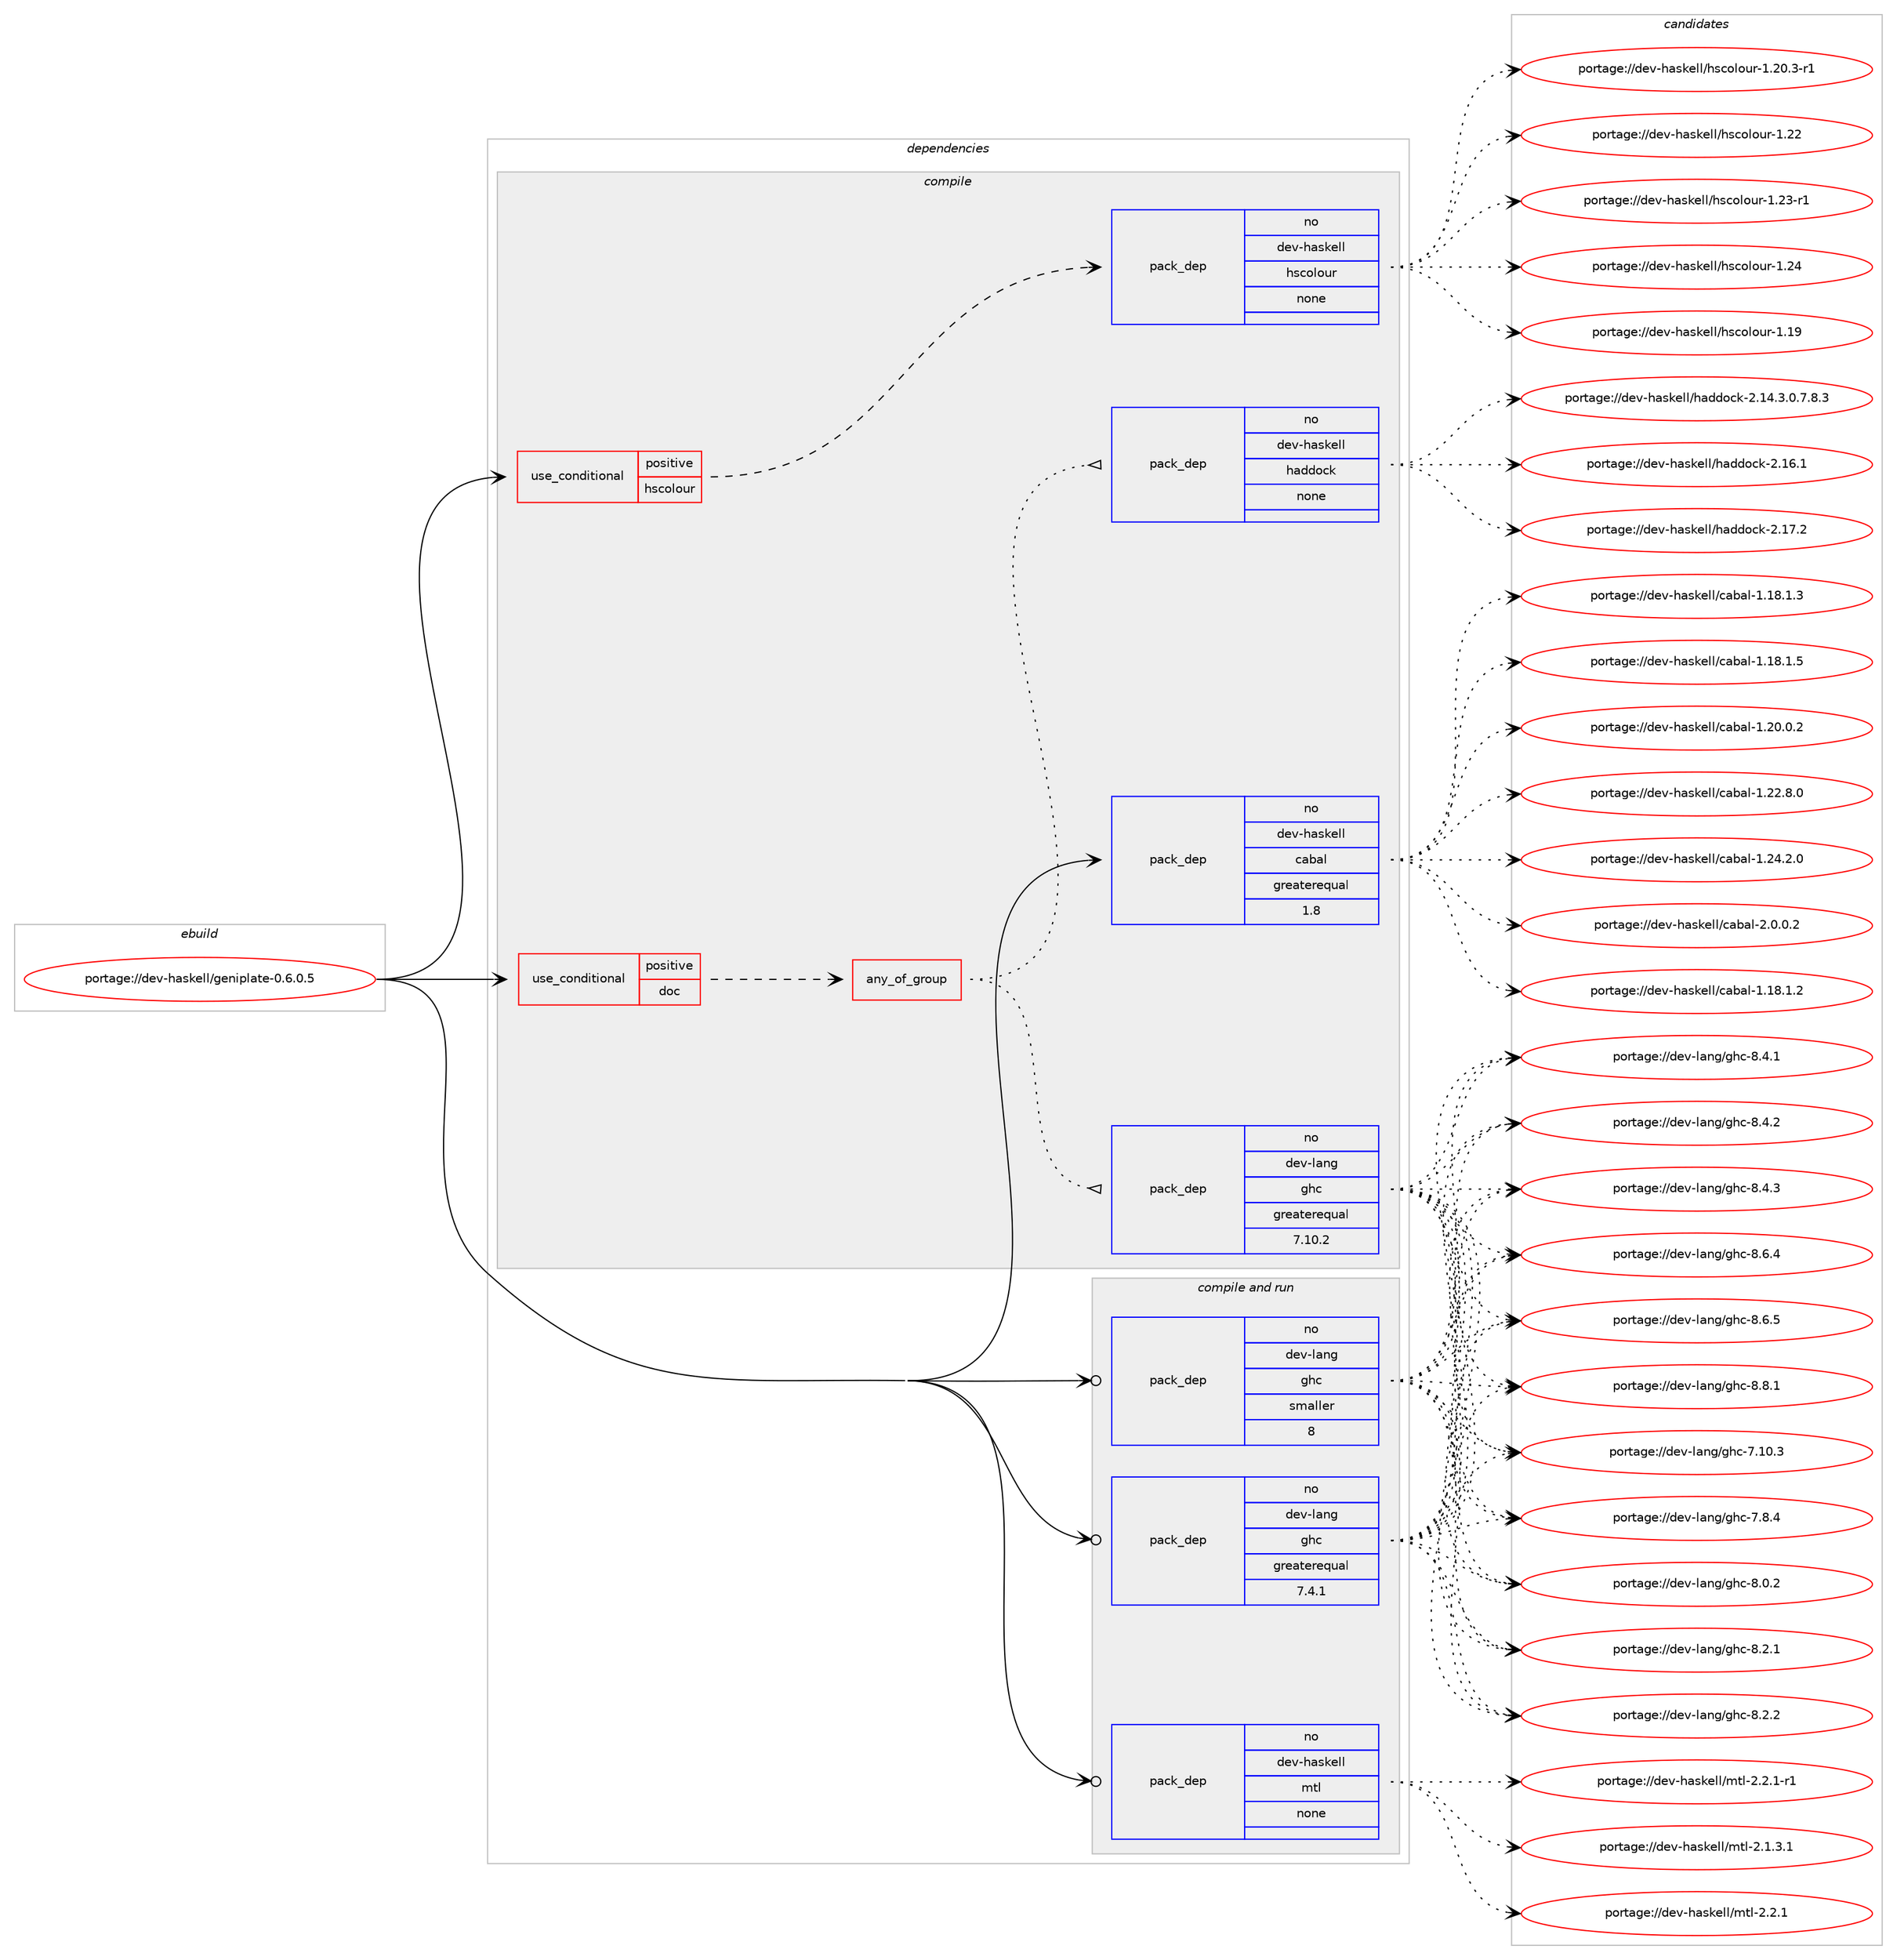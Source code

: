 digraph prolog {

# *************
# Graph options
# *************

newrank=true;
concentrate=true;
compound=true;
graph [rankdir=LR,fontname=Helvetica,fontsize=10,ranksep=1.5];#, ranksep=2.5, nodesep=0.2];
edge  [arrowhead=vee];
node  [fontname=Helvetica,fontsize=10];

# **********
# The ebuild
# **********

subgraph cluster_leftcol {
color=gray;
rank=same;
label=<<i>ebuild</i>>;
id [label="portage://dev-haskell/geniplate-0.6.0.5", color=red, width=4, href="../dev-haskell/geniplate-0.6.0.5.svg"];
}

# ****************
# The dependencies
# ****************

subgraph cluster_midcol {
color=gray;
label=<<i>dependencies</i>>;
subgraph cluster_compile {
fillcolor="#eeeeee";
style=filled;
label=<<i>compile</i>>;
subgraph cond15229 {
dependency68322 [label=<<TABLE BORDER="0" CELLBORDER="1" CELLSPACING="0" CELLPADDING="4"><TR><TD ROWSPAN="3" CELLPADDING="10">use_conditional</TD></TR><TR><TD>positive</TD></TR><TR><TD>doc</TD></TR></TABLE>>, shape=none, color=red];
subgraph any1709 {
dependency68323 [label=<<TABLE BORDER="0" CELLBORDER="1" CELLSPACING="0" CELLPADDING="4"><TR><TD CELLPADDING="10">any_of_group</TD></TR></TABLE>>, shape=none, color=red];subgraph pack51327 {
dependency68324 [label=<<TABLE BORDER="0" CELLBORDER="1" CELLSPACING="0" CELLPADDING="4" WIDTH="220"><TR><TD ROWSPAN="6" CELLPADDING="30">pack_dep</TD></TR><TR><TD WIDTH="110">no</TD></TR><TR><TD>dev-haskell</TD></TR><TR><TD>haddock</TD></TR><TR><TD>none</TD></TR><TR><TD></TD></TR></TABLE>>, shape=none, color=blue];
}
dependency68323:e -> dependency68324:w [weight=20,style="dotted",arrowhead="oinv"];
subgraph pack51328 {
dependency68325 [label=<<TABLE BORDER="0" CELLBORDER="1" CELLSPACING="0" CELLPADDING="4" WIDTH="220"><TR><TD ROWSPAN="6" CELLPADDING="30">pack_dep</TD></TR><TR><TD WIDTH="110">no</TD></TR><TR><TD>dev-lang</TD></TR><TR><TD>ghc</TD></TR><TR><TD>greaterequal</TD></TR><TR><TD>7.10.2</TD></TR></TABLE>>, shape=none, color=blue];
}
dependency68323:e -> dependency68325:w [weight=20,style="dotted",arrowhead="oinv"];
}
dependency68322:e -> dependency68323:w [weight=20,style="dashed",arrowhead="vee"];
}
id:e -> dependency68322:w [weight=20,style="solid",arrowhead="vee"];
subgraph cond15230 {
dependency68326 [label=<<TABLE BORDER="0" CELLBORDER="1" CELLSPACING="0" CELLPADDING="4"><TR><TD ROWSPAN="3" CELLPADDING="10">use_conditional</TD></TR><TR><TD>positive</TD></TR><TR><TD>hscolour</TD></TR></TABLE>>, shape=none, color=red];
subgraph pack51329 {
dependency68327 [label=<<TABLE BORDER="0" CELLBORDER="1" CELLSPACING="0" CELLPADDING="4" WIDTH="220"><TR><TD ROWSPAN="6" CELLPADDING="30">pack_dep</TD></TR><TR><TD WIDTH="110">no</TD></TR><TR><TD>dev-haskell</TD></TR><TR><TD>hscolour</TD></TR><TR><TD>none</TD></TR><TR><TD></TD></TR></TABLE>>, shape=none, color=blue];
}
dependency68326:e -> dependency68327:w [weight=20,style="dashed",arrowhead="vee"];
}
id:e -> dependency68326:w [weight=20,style="solid",arrowhead="vee"];
subgraph pack51330 {
dependency68328 [label=<<TABLE BORDER="0" CELLBORDER="1" CELLSPACING="0" CELLPADDING="4" WIDTH="220"><TR><TD ROWSPAN="6" CELLPADDING="30">pack_dep</TD></TR><TR><TD WIDTH="110">no</TD></TR><TR><TD>dev-haskell</TD></TR><TR><TD>cabal</TD></TR><TR><TD>greaterequal</TD></TR><TR><TD>1.8</TD></TR></TABLE>>, shape=none, color=blue];
}
id:e -> dependency68328:w [weight=20,style="solid",arrowhead="vee"];
}
subgraph cluster_compileandrun {
fillcolor="#eeeeee";
style=filled;
label=<<i>compile and run</i>>;
subgraph pack51331 {
dependency68329 [label=<<TABLE BORDER="0" CELLBORDER="1" CELLSPACING="0" CELLPADDING="4" WIDTH="220"><TR><TD ROWSPAN="6" CELLPADDING="30">pack_dep</TD></TR><TR><TD WIDTH="110">no</TD></TR><TR><TD>dev-haskell</TD></TR><TR><TD>mtl</TD></TR><TR><TD>none</TD></TR><TR><TD></TD></TR></TABLE>>, shape=none, color=blue];
}
id:e -> dependency68329:w [weight=20,style="solid",arrowhead="odotvee"];
subgraph pack51332 {
dependency68330 [label=<<TABLE BORDER="0" CELLBORDER="1" CELLSPACING="0" CELLPADDING="4" WIDTH="220"><TR><TD ROWSPAN="6" CELLPADDING="30">pack_dep</TD></TR><TR><TD WIDTH="110">no</TD></TR><TR><TD>dev-lang</TD></TR><TR><TD>ghc</TD></TR><TR><TD>greaterequal</TD></TR><TR><TD>7.4.1</TD></TR></TABLE>>, shape=none, color=blue];
}
id:e -> dependency68330:w [weight=20,style="solid",arrowhead="odotvee"];
subgraph pack51333 {
dependency68331 [label=<<TABLE BORDER="0" CELLBORDER="1" CELLSPACING="0" CELLPADDING="4" WIDTH="220"><TR><TD ROWSPAN="6" CELLPADDING="30">pack_dep</TD></TR><TR><TD WIDTH="110">no</TD></TR><TR><TD>dev-lang</TD></TR><TR><TD>ghc</TD></TR><TR><TD>smaller</TD></TR><TR><TD>8</TD></TR></TABLE>>, shape=none, color=blue];
}
id:e -> dependency68331:w [weight=20,style="solid",arrowhead="odotvee"];
}
subgraph cluster_run {
fillcolor="#eeeeee";
style=filled;
label=<<i>run</i>>;
}
}

# **************
# The candidates
# **************

subgraph cluster_choices {
rank=same;
color=gray;
label=<<i>candidates</i>>;

subgraph choice51327 {
color=black;
nodesep=1;
choiceportage1001011184510497115107101108108471049710010011199107455046495246514648465546564651 [label="portage://dev-haskell/haddock-2.14.3.0.7.8.3", color=red, width=4,href="../dev-haskell/haddock-2.14.3.0.7.8.3.svg"];
choiceportage100101118451049711510710110810847104971001001119910745504649544649 [label="portage://dev-haskell/haddock-2.16.1", color=red, width=4,href="../dev-haskell/haddock-2.16.1.svg"];
choiceportage100101118451049711510710110810847104971001001119910745504649554650 [label="portage://dev-haskell/haddock-2.17.2", color=red, width=4,href="../dev-haskell/haddock-2.17.2.svg"];
dependency68324:e -> choiceportage1001011184510497115107101108108471049710010011199107455046495246514648465546564651:w [style=dotted,weight="100"];
dependency68324:e -> choiceportage100101118451049711510710110810847104971001001119910745504649544649:w [style=dotted,weight="100"];
dependency68324:e -> choiceportage100101118451049711510710110810847104971001001119910745504649554650:w [style=dotted,weight="100"];
}
subgraph choice51328 {
color=black;
nodesep=1;
choiceportage1001011184510897110103471031049945554649484651 [label="portage://dev-lang/ghc-7.10.3", color=red, width=4,href="../dev-lang/ghc-7.10.3.svg"];
choiceportage10010111845108971101034710310499455546564652 [label="portage://dev-lang/ghc-7.8.4", color=red, width=4,href="../dev-lang/ghc-7.8.4.svg"];
choiceportage10010111845108971101034710310499455646484650 [label="portage://dev-lang/ghc-8.0.2", color=red, width=4,href="../dev-lang/ghc-8.0.2.svg"];
choiceportage10010111845108971101034710310499455646504649 [label="portage://dev-lang/ghc-8.2.1", color=red, width=4,href="../dev-lang/ghc-8.2.1.svg"];
choiceportage10010111845108971101034710310499455646504650 [label="portage://dev-lang/ghc-8.2.2", color=red, width=4,href="../dev-lang/ghc-8.2.2.svg"];
choiceportage10010111845108971101034710310499455646524649 [label="portage://dev-lang/ghc-8.4.1", color=red, width=4,href="../dev-lang/ghc-8.4.1.svg"];
choiceportage10010111845108971101034710310499455646524650 [label="portage://dev-lang/ghc-8.4.2", color=red, width=4,href="../dev-lang/ghc-8.4.2.svg"];
choiceportage10010111845108971101034710310499455646524651 [label="portage://dev-lang/ghc-8.4.3", color=red, width=4,href="../dev-lang/ghc-8.4.3.svg"];
choiceportage10010111845108971101034710310499455646544652 [label="portage://dev-lang/ghc-8.6.4", color=red, width=4,href="../dev-lang/ghc-8.6.4.svg"];
choiceportage10010111845108971101034710310499455646544653 [label="portage://dev-lang/ghc-8.6.5", color=red, width=4,href="../dev-lang/ghc-8.6.5.svg"];
choiceportage10010111845108971101034710310499455646564649 [label="portage://dev-lang/ghc-8.8.1", color=red, width=4,href="../dev-lang/ghc-8.8.1.svg"];
dependency68325:e -> choiceportage1001011184510897110103471031049945554649484651:w [style=dotted,weight="100"];
dependency68325:e -> choiceportage10010111845108971101034710310499455546564652:w [style=dotted,weight="100"];
dependency68325:e -> choiceportage10010111845108971101034710310499455646484650:w [style=dotted,weight="100"];
dependency68325:e -> choiceportage10010111845108971101034710310499455646504649:w [style=dotted,weight="100"];
dependency68325:e -> choiceportage10010111845108971101034710310499455646504650:w [style=dotted,weight="100"];
dependency68325:e -> choiceportage10010111845108971101034710310499455646524649:w [style=dotted,weight="100"];
dependency68325:e -> choiceportage10010111845108971101034710310499455646524650:w [style=dotted,weight="100"];
dependency68325:e -> choiceportage10010111845108971101034710310499455646524651:w [style=dotted,weight="100"];
dependency68325:e -> choiceportage10010111845108971101034710310499455646544652:w [style=dotted,weight="100"];
dependency68325:e -> choiceportage10010111845108971101034710310499455646544653:w [style=dotted,weight="100"];
dependency68325:e -> choiceportage10010111845108971101034710310499455646564649:w [style=dotted,weight="100"];
}
subgraph choice51329 {
color=black;
nodesep=1;
choiceportage100101118451049711510710110810847104115991111081111171144549464957 [label="portage://dev-haskell/hscolour-1.19", color=red, width=4,href="../dev-haskell/hscolour-1.19.svg"];
choiceportage10010111845104971151071011081084710411599111108111117114454946504846514511449 [label="portage://dev-haskell/hscolour-1.20.3-r1", color=red, width=4,href="../dev-haskell/hscolour-1.20.3-r1.svg"];
choiceportage100101118451049711510710110810847104115991111081111171144549465050 [label="portage://dev-haskell/hscolour-1.22", color=red, width=4,href="../dev-haskell/hscolour-1.22.svg"];
choiceportage1001011184510497115107101108108471041159911110811111711445494650514511449 [label="portage://dev-haskell/hscolour-1.23-r1", color=red, width=4,href="../dev-haskell/hscolour-1.23-r1.svg"];
choiceportage100101118451049711510710110810847104115991111081111171144549465052 [label="portage://dev-haskell/hscolour-1.24", color=red, width=4,href="../dev-haskell/hscolour-1.24.svg"];
dependency68327:e -> choiceportage100101118451049711510710110810847104115991111081111171144549464957:w [style=dotted,weight="100"];
dependency68327:e -> choiceportage10010111845104971151071011081084710411599111108111117114454946504846514511449:w [style=dotted,weight="100"];
dependency68327:e -> choiceportage100101118451049711510710110810847104115991111081111171144549465050:w [style=dotted,weight="100"];
dependency68327:e -> choiceportage1001011184510497115107101108108471041159911110811111711445494650514511449:w [style=dotted,weight="100"];
dependency68327:e -> choiceportage100101118451049711510710110810847104115991111081111171144549465052:w [style=dotted,weight="100"];
}
subgraph choice51330 {
color=black;
nodesep=1;
choiceportage10010111845104971151071011081084799979897108454946495646494650 [label="portage://dev-haskell/cabal-1.18.1.2", color=red, width=4,href="../dev-haskell/cabal-1.18.1.2.svg"];
choiceportage10010111845104971151071011081084799979897108454946495646494651 [label="portage://dev-haskell/cabal-1.18.1.3", color=red, width=4,href="../dev-haskell/cabal-1.18.1.3.svg"];
choiceportage10010111845104971151071011081084799979897108454946495646494653 [label="portage://dev-haskell/cabal-1.18.1.5", color=red, width=4,href="../dev-haskell/cabal-1.18.1.5.svg"];
choiceportage10010111845104971151071011081084799979897108454946504846484650 [label="portage://dev-haskell/cabal-1.20.0.2", color=red, width=4,href="../dev-haskell/cabal-1.20.0.2.svg"];
choiceportage10010111845104971151071011081084799979897108454946505046564648 [label="portage://dev-haskell/cabal-1.22.8.0", color=red, width=4,href="../dev-haskell/cabal-1.22.8.0.svg"];
choiceportage10010111845104971151071011081084799979897108454946505246504648 [label="portage://dev-haskell/cabal-1.24.2.0", color=red, width=4,href="../dev-haskell/cabal-1.24.2.0.svg"];
choiceportage100101118451049711510710110810847999798971084550464846484650 [label="portage://dev-haskell/cabal-2.0.0.2", color=red, width=4,href="../dev-haskell/cabal-2.0.0.2.svg"];
dependency68328:e -> choiceportage10010111845104971151071011081084799979897108454946495646494650:w [style=dotted,weight="100"];
dependency68328:e -> choiceportage10010111845104971151071011081084799979897108454946495646494651:w [style=dotted,weight="100"];
dependency68328:e -> choiceportage10010111845104971151071011081084799979897108454946495646494653:w [style=dotted,weight="100"];
dependency68328:e -> choiceportage10010111845104971151071011081084799979897108454946504846484650:w [style=dotted,weight="100"];
dependency68328:e -> choiceportage10010111845104971151071011081084799979897108454946505046564648:w [style=dotted,weight="100"];
dependency68328:e -> choiceportage10010111845104971151071011081084799979897108454946505246504648:w [style=dotted,weight="100"];
dependency68328:e -> choiceportage100101118451049711510710110810847999798971084550464846484650:w [style=dotted,weight="100"];
}
subgraph choice51331 {
color=black;
nodesep=1;
choiceportage1001011184510497115107101108108471091161084550464946514649 [label="portage://dev-haskell/mtl-2.1.3.1", color=red, width=4,href="../dev-haskell/mtl-2.1.3.1.svg"];
choiceportage100101118451049711510710110810847109116108455046504649 [label="portage://dev-haskell/mtl-2.2.1", color=red, width=4,href="../dev-haskell/mtl-2.2.1.svg"];
choiceportage1001011184510497115107101108108471091161084550465046494511449 [label="portage://dev-haskell/mtl-2.2.1-r1", color=red, width=4,href="../dev-haskell/mtl-2.2.1-r1.svg"];
dependency68329:e -> choiceportage1001011184510497115107101108108471091161084550464946514649:w [style=dotted,weight="100"];
dependency68329:e -> choiceportage100101118451049711510710110810847109116108455046504649:w [style=dotted,weight="100"];
dependency68329:e -> choiceportage1001011184510497115107101108108471091161084550465046494511449:w [style=dotted,weight="100"];
}
subgraph choice51332 {
color=black;
nodesep=1;
choiceportage1001011184510897110103471031049945554649484651 [label="portage://dev-lang/ghc-7.10.3", color=red, width=4,href="../dev-lang/ghc-7.10.3.svg"];
choiceportage10010111845108971101034710310499455546564652 [label="portage://dev-lang/ghc-7.8.4", color=red, width=4,href="../dev-lang/ghc-7.8.4.svg"];
choiceportage10010111845108971101034710310499455646484650 [label="portage://dev-lang/ghc-8.0.2", color=red, width=4,href="../dev-lang/ghc-8.0.2.svg"];
choiceportage10010111845108971101034710310499455646504649 [label="portage://dev-lang/ghc-8.2.1", color=red, width=4,href="../dev-lang/ghc-8.2.1.svg"];
choiceportage10010111845108971101034710310499455646504650 [label="portage://dev-lang/ghc-8.2.2", color=red, width=4,href="../dev-lang/ghc-8.2.2.svg"];
choiceportage10010111845108971101034710310499455646524649 [label="portage://dev-lang/ghc-8.4.1", color=red, width=4,href="../dev-lang/ghc-8.4.1.svg"];
choiceportage10010111845108971101034710310499455646524650 [label="portage://dev-lang/ghc-8.4.2", color=red, width=4,href="../dev-lang/ghc-8.4.2.svg"];
choiceportage10010111845108971101034710310499455646524651 [label="portage://dev-lang/ghc-8.4.3", color=red, width=4,href="../dev-lang/ghc-8.4.3.svg"];
choiceportage10010111845108971101034710310499455646544652 [label="portage://dev-lang/ghc-8.6.4", color=red, width=4,href="../dev-lang/ghc-8.6.4.svg"];
choiceportage10010111845108971101034710310499455646544653 [label="portage://dev-lang/ghc-8.6.5", color=red, width=4,href="../dev-lang/ghc-8.6.5.svg"];
choiceportage10010111845108971101034710310499455646564649 [label="portage://dev-lang/ghc-8.8.1", color=red, width=4,href="../dev-lang/ghc-8.8.1.svg"];
dependency68330:e -> choiceportage1001011184510897110103471031049945554649484651:w [style=dotted,weight="100"];
dependency68330:e -> choiceportage10010111845108971101034710310499455546564652:w [style=dotted,weight="100"];
dependency68330:e -> choiceportage10010111845108971101034710310499455646484650:w [style=dotted,weight="100"];
dependency68330:e -> choiceportage10010111845108971101034710310499455646504649:w [style=dotted,weight="100"];
dependency68330:e -> choiceportage10010111845108971101034710310499455646504650:w [style=dotted,weight="100"];
dependency68330:e -> choiceportage10010111845108971101034710310499455646524649:w [style=dotted,weight="100"];
dependency68330:e -> choiceportage10010111845108971101034710310499455646524650:w [style=dotted,weight="100"];
dependency68330:e -> choiceportage10010111845108971101034710310499455646524651:w [style=dotted,weight="100"];
dependency68330:e -> choiceportage10010111845108971101034710310499455646544652:w [style=dotted,weight="100"];
dependency68330:e -> choiceportage10010111845108971101034710310499455646544653:w [style=dotted,weight="100"];
dependency68330:e -> choiceportage10010111845108971101034710310499455646564649:w [style=dotted,weight="100"];
}
subgraph choice51333 {
color=black;
nodesep=1;
choiceportage1001011184510897110103471031049945554649484651 [label="portage://dev-lang/ghc-7.10.3", color=red, width=4,href="../dev-lang/ghc-7.10.3.svg"];
choiceportage10010111845108971101034710310499455546564652 [label="portage://dev-lang/ghc-7.8.4", color=red, width=4,href="../dev-lang/ghc-7.8.4.svg"];
choiceportage10010111845108971101034710310499455646484650 [label="portage://dev-lang/ghc-8.0.2", color=red, width=4,href="../dev-lang/ghc-8.0.2.svg"];
choiceportage10010111845108971101034710310499455646504649 [label="portage://dev-lang/ghc-8.2.1", color=red, width=4,href="../dev-lang/ghc-8.2.1.svg"];
choiceportage10010111845108971101034710310499455646504650 [label="portage://dev-lang/ghc-8.2.2", color=red, width=4,href="../dev-lang/ghc-8.2.2.svg"];
choiceportage10010111845108971101034710310499455646524649 [label="portage://dev-lang/ghc-8.4.1", color=red, width=4,href="../dev-lang/ghc-8.4.1.svg"];
choiceportage10010111845108971101034710310499455646524650 [label="portage://dev-lang/ghc-8.4.2", color=red, width=4,href="../dev-lang/ghc-8.4.2.svg"];
choiceportage10010111845108971101034710310499455646524651 [label="portage://dev-lang/ghc-8.4.3", color=red, width=4,href="../dev-lang/ghc-8.4.3.svg"];
choiceportage10010111845108971101034710310499455646544652 [label="portage://dev-lang/ghc-8.6.4", color=red, width=4,href="../dev-lang/ghc-8.6.4.svg"];
choiceportage10010111845108971101034710310499455646544653 [label="portage://dev-lang/ghc-8.6.5", color=red, width=4,href="../dev-lang/ghc-8.6.5.svg"];
choiceportage10010111845108971101034710310499455646564649 [label="portage://dev-lang/ghc-8.8.1", color=red, width=4,href="../dev-lang/ghc-8.8.1.svg"];
dependency68331:e -> choiceportage1001011184510897110103471031049945554649484651:w [style=dotted,weight="100"];
dependency68331:e -> choiceportage10010111845108971101034710310499455546564652:w [style=dotted,weight="100"];
dependency68331:e -> choiceportage10010111845108971101034710310499455646484650:w [style=dotted,weight="100"];
dependency68331:e -> choiceportage10010111845108971101034710310499455646504649:w [style=dotted,weight="100"];
dependency68331:e -> choiceportage10010111845108971101034710310499455646504650:w [style=dotted,weight="100"];
dependency68331:e -> choiceportage10010111845108971101034710310499455646524649:w [style=dotted,weight="100"];
dependency68331:e -> choiceportage10010111845108971101034710310499455646524650:w [style=dotted,weight="100"];
dependency68331:e -> choiceportage10010111845108971101034710310499455646524651:w [style=dotted,weight="100"];
dependency68331:e -> choiceportage10010111845108971101034710310499455646544652:w [style=dotted,weight="100"];
dependency68331:e -> choiceportage10010111845108971101034710310499455646544653:w [style=dotted,weight="100"];
dependency68331:e -> choiceportage10010111845108971101034710310499455646564649:w [style=dotted,weight="100"];
}
}

}
